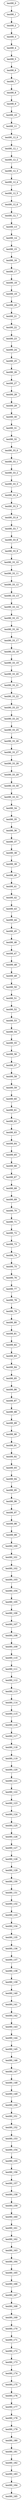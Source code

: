 digraph G {
test90_0->test90_1;
test90_1->test90_2;
test90_2->test90_3;
test90_3->test90_4;
test90_4->test90_5;
test90_5->test90_6;
test90_6->test90_7;
test90_7->test90_8;
test90_8->test90_9;
test90_9->test90_10;
test90_10->test90_11;
test90_11->test90_12_0;
test90_12_0->test90_12_1;
test90_12_1->test90_12_2;
test90_12_2->test90_12_3;
test90_12_3->test90_12_4;
test90_12_4->test90_12_5;
test90_12_5->test90_12_6;
test90_12_6->test90_12_7;
test90_12_7->test90_13;
test90_13->test90_14;
test90_14->test90_15;
test90_15->test90_16;
test90_16->test90_17;
test90_17->test90_18;
test90_18->test90_19;
test90_19->test90_20;
test90_20->test90_21;
test90_21->test90_22;
test90_22->test90_23;
test90_23->test90_24;
test90_24->test90_25;
test90_25->test90_26;
test90_26->test90_27;
test90_27->test90_28;
test90_28->test90_29;
test90_29->test90_30;
test90_30->test90_31;
test90_31->test90_32;
test90_32->test90_33_0;
test90_33_0->test90_33_1;
test90_33_1->test90_33_2;
test90_33_2->test90_33_3;
test90_33_3->test90_33_4;
test90_33_4->test90_33_5;
test90_33_5->test90_33_6;
test90_33_6->test90_33_7;
test90_33_7->test90_33_8;
test90_33_8->test90_33_9;
test90_33_9->test90_33_10;
test90_33_10->test90_33_11;
test90_33_11->test90_33_12;
test90_33_12->test90_33_13;
test90_33_13->test90_33_14;
test90_33_14->test90_33_15;
test90_33_15->test90_33_16;
test90_33_16->test90_33_17;
test90_33_17->test90_33_18;
test90_33_18->test90_33_19;
test90_33_19->test90_33_20;
test90_33_20->test90_33_21;
test90_33_21->test90_33_22;
test90_33_22->test90_33_23;
test90_33_23->test90_33_24;
test90_33_24->test90_33_25;
test90_33_25->test90_33_26;
test90_33_26->test90_33_27;
test90_33_27->test90_33_28;
test90_33_28->test90_33_29;
test90_33_29->test90_33_30;
test90_33_30->test90_33_31;
test90_33_31->test90_34;
test90_34->test90_35;
test90_35->test90_36;
test90_36->test90_37;
test90_37->test90_38;
test90_38->test90_39;
test90_39->test90_40;
test90_40->test90_41;
test90_41->test90_42;
test90_42->test90_43;
test90_43->test90_44;
test90_44->test90_45;
test90_45->test90_46;
test90_46->test90_47;
test90_47->test90_48;
test90_48->test90_49;
test90_49->test90_50;
test90_50->test90_51;
test90_51->test90_52;
test90_52->test90_53;
test90_53->test90_54;
test90_54->test90_55;
test90_55->test90_56;
test90_56->test90_57;
test90_57->test90_58;
test90_58->test90_59;
test90_59->test90_60;
test90_60->test90_61;
test90_61->test90_62;
test90_62->test90_63;
test90_63->test90_64;
test90_64->test90_65;
test90_65->test90_66;
test90_66->test90_67;
test90_67->test90_68;
test90_68->test90_69;
test90_69->test90_70;
test90_70->test90_71;
test90_71->test90_72;
test90_72->test90_73;
test90_73->test90_74;
test90_74->test90_75;
test90_75->test90_76;
test90_76->test90_77;
test90_77->test90_78;
test90_78->test90_79;
test90_79->test90_80;
test90_80->test90_81;
test90_81->test90_82;
test90_82->test90_83;
test90_83->test90_84;
test90_84->test90_85;
test90_85->test90_86;
test90_86->test90_87;
test90_87->test90_88;
test90_88->test90_89;
test90_89->test90_90;
test90_90->test90_91;
test90_91->test90_92;
test90_92->test90_93;
test90_93->test90_94;
test90_94->test90_95;
test90_95->test90_96;
test90_96->test90_97;
test90_97->test90_98;
test90_98->test90_99;
test90_99->test90_100;
test90_100->test90_101;
test90_101->test90_102;
test90_102->test90_103;
test90_103->test90_104;
test90_104->test90_105;
test90_105->test90_106;
test90_106->test90_107;
test90_107->test90_108;
test90_108->test90_109;
test90_109->test90_110;
test90_110->test90_111;
test90_111->test90_112;
test90_112->test90_113;
test90_113->test90_114;
test90_114->test90_115;
test90_115->test90_116;
test90_116->test90_117;
test90_117->test90_118;
test90_118->test90_119;
test90_119->test90_120;
test90_120->test90_121;
test90_121->test90_122;
test90_122->test90_123;
test90_123->test90_124;
test90_124->test90_125;
test90_125->test90_126;
test90_126->test90_127;
test90_127->test90_128;
test90_128->test90_129;
test90_129->test90_130;
test90_130->test90_131;
test90_131->test90_132;
test90_132->test90_133;
test90_133->test90_134;
test90_134->test90_135;
test90_135->test90_136;
test90_136->test90_137;
test90_137->test90_138;
test90_138->test90_139;
test90_139->test90_140;
test90_140->test90_141;
test90_141->test90_142;
test90_142->test90_143;
test90_143->test90_144;
test90_144->test90_145;
test90_145->test90_146;
test90_146->test90_147;
test90_147->test90_148;
test90_148->test90_149;
test90_149->test90_150;
test90_150->test90_151;
test90_151->test90_152;
test90_152->test90_153;
test90_153->test90_154;
test90_154->test90_155;
test90_155->test90_156;
test90_156->test90_157;
test90_157->test90_158;
test90_158->test90_159;
test90_159->test90_160;
test90_160->test90_161;
test90_161->test90_162;
test90_162->test90_163;
test90_163->test90_164;
test90_164->test90_165;
test90_165->test90_166;
test90_166->test90_167;
test90_167->test90_168;
test90_168->test90_169;
test90_169->test90_170;
test90_170->test90_171;
test90_171->test90_172;
test90_172->test90_173;
test90_173->test90_174;
test90_174->test90_175;
test90_175->test90_176;
test90_176->test90_177;
test90_177->test90_178;
test90_178->test90_179;
test90_179->test90_180;
test90_180->test90_181;
test90_181->test90_182;
test90_182->test90_183;
test90_183->test90_184;
test90_184->test90_185;

}
